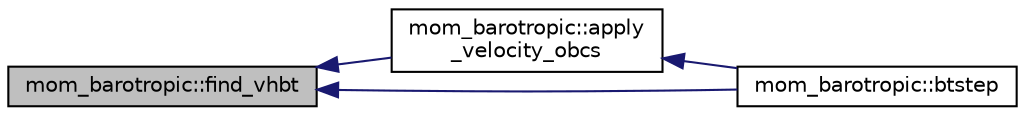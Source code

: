 digraph "mom_barotropic::find_vhbt"
{
 // INTERACTIVE_SVG=YES
  edge [fontname="Helvetica",fontsize="10",labelfontname="Helvetica",labelfontsize="10"];
  node [fontname="Helvetica",fontsize="10",shape=record];
  rankdir="LR";
  Node75 [label="mom_barotropic::find_vhbt",height=0.2,width=0.4,color="black", fillcolor="grey75", style="filled", fontcolor="black"];
  Node75 -> Node76 [dir="back",color="midnightblue",fontsize="10",style="solid",fontname="Helvetica"];
  Node76 [label="mom_barotropic::apply\l_velocity_obcs",height=0.2,width=0.4,color="black", fillcolor="white", style="filled",URL="$namespacemom__barotropic.html#a1f34ad960c893916f0703db07badc57c",tooltip="The following 4 subroutines apply the open boundary conditions. This subroutine applies the open boun..."];
  Node76 -> Node77 [dir="back",color="midnightblue",fontsize="10",style="solid",fontname="Helvetica"];
  Node77 [label="mom_barotropic::btstep",height=0.2,width=0.4,color="black", fillcolor="white", style="filled",URL="$namespacemom__barotropic.html#a98cdf3c559146cc9485fcb9daa4cdbca",tooltip="This subroutine time steps the barotropic equations explicitly. For gravity waves, anything between a forwards-backwards scheme and a simulated backwards Euler scheme is used, with bebt between 0.0 and 1.0 determining the scheme. In practice, bebt must be of order 0.2 or greater. A forwards-backwards treatment of the Coriolis terms is always used. "];
  Node75 -> Node77 [dir="back",color="midnightblue",fontsize="10",style="solid",fontname="Helvetica"];
}
